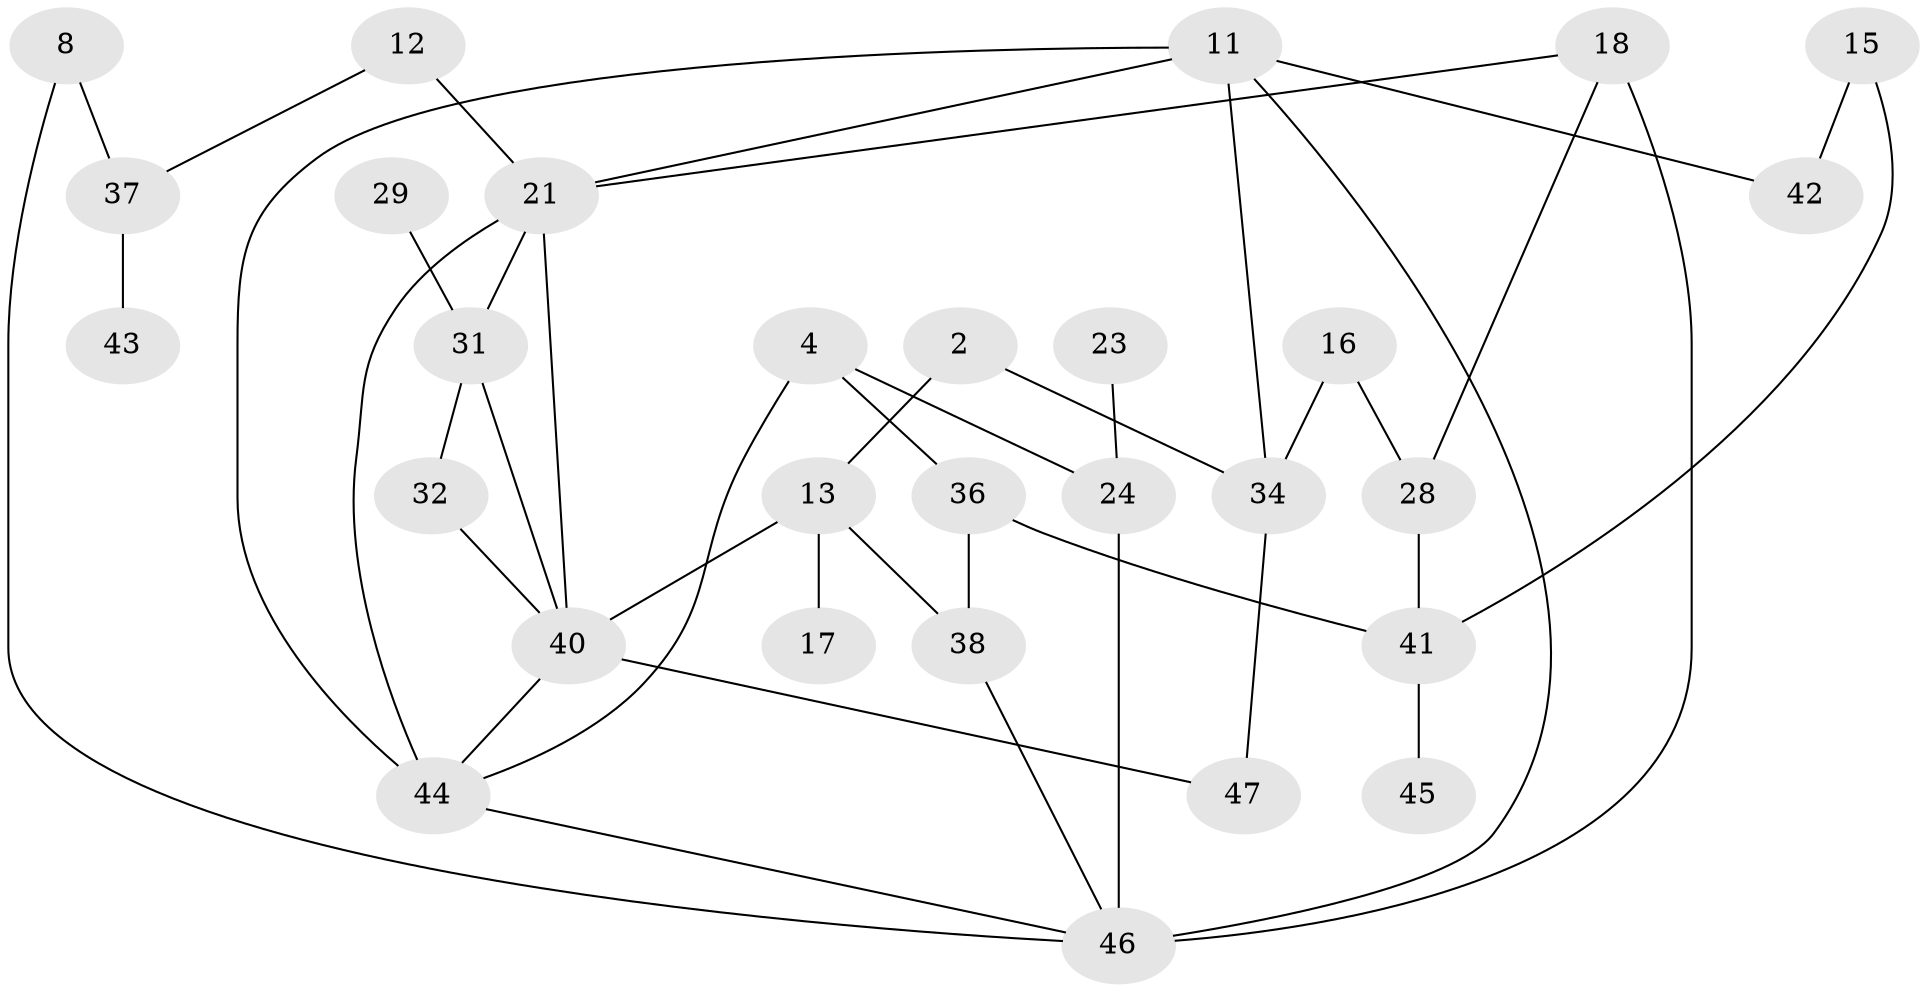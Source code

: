 // original degree distribution, {2: 0.24468085106382978, 0: 0.1702127659574468, 1: 0.24468085106382978, 4: 0.11702127659574468, 3: 0.18085106382978725, 5: 0.0425531914893617}
// Generated by graph-tools (version 1.1) at 2025/00/03/09/25 03:00:41]
// undirected, 29 vertices, 43 edges
graph export_dot {
graph [start="1"]
  node [color=gray90,style=filled];
  2;
  4;
  8;
  11;
  12;
  13;
  15;
  16;
  17;
  18;
  21;
  23;
  24;
  28;
  29;
  31;
  32;
  34;
  36;
  37;
  38;
  40;
  41;
  42;
  43;
  44;
  45;
  46;
  47;
  2 -- 13 [weight=1.0];
  2 -- 34 [weight=1.0];
  4 -- 24 [weight=1.0];
  4 -- 36 [weight=1.0];
  4 -- 44 [weight=1.0];
  8 -- 37 [weight=1.0];
  8 -- 46 [weight=1.0];
  11 -- 21 [weight=1.0];
  11 -- 34 [weight=1.0];
  11 -- 42 [weight=1.0];
  11 -- 44 [weight=1.0];
  11 -- 46 [weight=1.0];
  12 -- 21 [weight=1.0];
  12 -- 37 [weight=1.0];
  13 -- 17 [weight=1.0];
  13 -- 38 [weight=1.0];
  13 -- 40 [weight=1.0];
  15 -- 41 [weight=1.0];
  15 -- 42 [weight=1.0];
  16 -- 28 [weight=1.0];
  16 -- 34 [weight=1.0];
  18 -- 21 [weight=1.0];
  18 -- 28 [weight=1.0];
  18 -- 46 [weight=2.0];
  21 -- 31 [weight=1.0];
  21 -- 40 [weight=1.0];
  21 -- 44 [weight=2.0];
  23 -- 24 [weight=1.0];
  24 -- 46 [weight=1.0];
  28 -- 41 [weight=1.0];
  29 -- 31 [weight=1.0];
  31 -- 32 [weight=1.0];
  31 -- 40 [weight=1.0];
  32 -- 40 [weight=1.0];
  34 -- 47 [weight=1.0];
  36 -- 38 [weight=1.0];
  36 -- 41 [weight=1.0];
  37 -- 43 [weight=1.0];
  38 -- 46 [weight=1.0];
  40 -- 44 [weight=1.0];
  40 -- 47 [weight=1.0];
  41 -- 45 [weight=1.0];
  44 -- 46 [weight=1.0];
}
